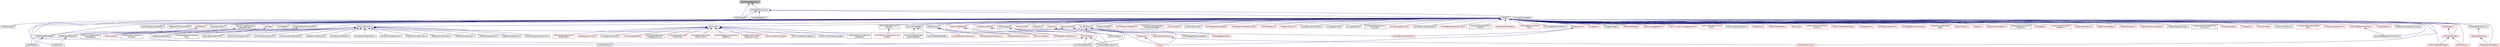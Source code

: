 digraph "itkMetaDataObjectBase.h"
{
 // LATEX_PDF_SIZE
  edge [fontname="Helvetica",fontsize="10",labelfontname="Helvetica",labelfontsize="10"];
  node [fontname="Helvetica",fontsize="10",shape=record];
  Node1 [label="itkMetaDataObjectBase.h",height=0.2,width=0.4,color="black", fillcolor="grey75", style="filled", fontcolor="black",tooltip=" "];
  Node1 -> Node2 [dir="back",color="midnightblue",fontsize="10",style="solid",fontname="Helvetica"];
  Node2 [label="itkHDF5ImageIO.h",height=0.2,width=0.4,color="black", fillcolor="white", style="filled",URL="$itkHDF5ImageIO_8h.html",tooltip=" "];
  Node1 -> Node3 [dir="back",color="midnightblue",fontsize="10",style="solid",fontname="Helvetica"];
  Node3 [label="itkMetaDataDictionary.h",height=0.2,width=0.4,color="black", fillcolor="white", style="filled",URL="$itkMetaDataDictionary_8h.html",tooltip=" "];
  Node3 -> Node2 [dir="back",color="midnightblue",fontsize="10",style="solid",fontname="Helvetica"];
  Node3 -> Node4 [dir="back",color="midnightblue",fontsize="10",style="solid",fontname="Helvetica"];
  Node4 [label="itkImageSeriesReader.h",height=0.2,width=0.4,color="black", fillcolor="white", style="filled",URL="$itkImageSeriesReader_8h.html",tooltip=" "];
  Node3 -> Node5 [dir="back",color="midnightblue",fontsize="10",style="solid",fontname="Helvetica"];
  Node5 [label="itkMetaDataObject.h",height=0.2,width=0.4,color="black", fillcolor="white", style="filled",URL="$itkMetaDataObject_8h.html",tooltip=" "];
  Node5 -> Node6 [dir="back",color="midnightblue",fontsize="10",style="solid",fontname="Helvetica"];
  Node6 [label="itkMetaImageIO.h",height=0.2,width=0.4,color="black", fillcolor="white", style="filled",URL="$itkMetaImageIO_8h.html",tooltip=" "];
  Node5 -> Node7 [dir="back",color="midnightblue",fontsize="10",style="solid",fontname="Helvetica"];
  Node7 [label="itkVTKPolyDataMeshIO.h",height=0.2,width=0.4,color="black", fillcolor="white", style="filled",URL="$itkVTKPolyDataMeshIO_8h.html",tooltip=" "];
  Node3 -> Node8 [dir="back",color="midnightblue",fontsize="10",style="solid",fontname="Helvetica"];
  Node8 [label="itkObject.h",height=0.2,width=0.4,color="black", fillcolor="white", style="filled",URL="$itkObject_8h.html",tooltip=" "];
  Node8 -> Node9 [dir="back",color="midnightblue",fontsize="10",style="solid",fontname="Helvetica"];
  Node9 [label="itkArchetypeSeriesFileNames.h",height=0.2,width=0.4,color="black", fillcolor="white", style="filled",URL="$itkArchetypeSeriesFileNames_8h.html",tooltip=" "];
  Node8 -> Node10 [dir="back",color="midnightblue",fontsize="10",style="solid",fontname="Helvetica"];
  Node10 [label="itkBSplineTransformInitializer.h",height=0.2,width=0.4,color="black", fillcolor="white", style="filled",URL="$itkBSplineTransformInitializer_8h.html",tooltip=" "];
  Node8 -> Node11 [dir="back",color="midnightblue",fontsize="10",style="solid",fontname="Helvetica"];
  Node11 [label="itkBinaryImageToLevelSet\lImageAdaptorBase.h",height=0.2,width=0.4,color="black", fillcolor="white", style="filled",URL="$itkBinaryImageToLevelSetImageAdaptorBase_8h.html",tooltip=" "];
  Node11 -> Node12 [dir="back",color="midnightblue",fontsize="10",style="solid",fontname="Helvetica"];
  Node12 [label="itkBinaryImageToLevelSet\lImageAdaptor.h",height=0.2,width=0.4,color="black", fillcolor="white", style="filled",URL="$itkBinaryImageToLevelSetImageAdaptor_8h.html",tooltip=" "];
  Node8 -> Node13 [dir="back",color="midnightblue",fontsize="10",style="solid",fontname="Helvetica"];
  Node13 [label="itkBuildInformation.h",height=0.2,width=0.4,color="black", fillcolor="white", style="filled",URL="$itkBuildInformation_8h.html",tooltip=" "];
  Node8 -> Node14 [dir="back",color="midnightblue",fontsize="10",style="solid",fontname="Helvetica"];
  Node14 [label="itkByteSwapper.h",height=0.2,width=0.4,color="black", fillcolor="white", style="filled",URL="$itkByteSwapper_8h.html",tooltip=" "];
  Node14 -> Node15 [dir="back",color="midnightblue",fontsize="10",style="solid",fontname="Helvetica"];
  Node15 [label="itkFreeSurferBinaryMeshIO.h",height=0.2,width=0.4,color="black", fillcolor="white", style="filled",URL="$itkFreeSurferBinaryMeshIO_8h.html",tooltip=" "];
  Node14 -> Node16 [dir="back",color="midnightblue",fontsize="10",style="solid",fontname="Helvetica"];
  Node16 [label="itkMeshIOBase.h",height=0.2,width=0.4,color="red", fillcolor="white", style="filled",URL="$itkMeshIOBase_8h.html",tooltip=" "];
  Node16 -> Node15 [dir="back",color="midnightblue",fontsize="10",style="solid",fontname="Helvetica"];
  Node16 -> Node27 [dir="back",color="midnightblue",fontsize="10",style="solid",fontname="Helvetica"];
  Node27 [label="itkMeshIOFactory.h",height=0.2,width=0.4,color="black", fillcolor="white", style="filled",URL="$itkMeshIOFactory_8h.html",tooltip=" "];
  Node16 -> Node7 [dir="back",color="midnightblue",fontsize="10",style="solid",fontname="Helvetica"];
  Node14 -> Node34 [dir="back",color="midnightblue",fontsize="10",style="solid",fontname="Helvetica"];
  Node34 [label="itkRawImageIO.h",height=0.2,width=0.4,color="black", fillcolor="white", style="filled",URL="$itkRawImageIO_8h.html",tooltip=" "];
  Node14 -> Node7 [dir="back",color="midnightblue",fontsize="10",style="solid",fontname="Helvetica"];
  Node8 -> Node35 [dir="back",color="midnightblue",fontsize="10",style="solid",fontname="Helvetica"];
  Node35 [label="itkCellInterface.h",height=0.2,width=0.4,color="black", fillcolor="white", style="filled",URL="$itkCellInterface_8h.html",tooltip=" "];
  Node35 -> Node36 [dir="back",color="midnightblue",fontsize="10",style="solid",fontname="Helvetica"];
  Node36 [label="itkDefaultDynamicMeshTraits.h",height=0.2,width=0.4,color="red", fillcolor="white", style="filled",URL="$itkDefaultDynamicMeshTraits_8h.html",tooltip=" "];
  Node35 -> Node45 [dir="back",color="midnightblue",fontsize="10",style="solid",fontname="Helvetica"];
  Node45 [label="itkDefaultStaticMeshTraits.h",height=0.2,width=0.4,color="red", fillcolor="white", style="filled",URL="$itkDefaultStaticMeshTraits_8h.html",tooltip=" "];
  Node45 -> Node50 [dir="back",color="midnightblue",fontsize="10",style="solid",fontname="Helvetica"];
  Node50 [label="itkMetaSceneConverter.h",height=0.2,width=0.4,color="red", fillcolor="white", style="filled",URL="$itkMetaSceneConverter_8h.html",tooltip=" "];
  Node35 -> Node84 [dir="back",color="midnightblue",fontsize="10",style="solid",fontname="Helvetica"];
  Node84 [label="itkMesh.h",height=0.2,width=0.4,color="red", fillcolor="white", style="filled",URL="$itkMesh_8h.html",tooltip=" "];
  Node35 -> Node16 [dir="back",color="midnightblue",fontsize="10",style="solid",fontname="Helvetica"];
  Node35 -> Node141 [dir="back",color="midnightblue",fontsize="10",style="solid",fontname="Helvetica"];
  Node141 [label="itkQuadEdgeMeshExtendedTraits.h",height=0.2,width=0.4,color="black", fillcolor="white", style="filled",URL="$itkQuadEdgeMeshExtendedTraits_8h.html",tooltip=" "];
  Node35 -> Node142 [dir="back",color="midnightblue",fontsize="10",style="solid",fontname="Helvetica"];
  Node142 [label="itkQuadEdgeMeshTraits.h",height=0.2,width=0.4,color="red", fillcolor="white", style="filled",URL="$itkQuadEdgeMeshTraits_8h.html",tooltip=" "];
  Node35 -> Node143 [dir="back",color="midnightblue",fontsize="10",style="solid",fontname="Helvetica"];
  Node143 [label="itkVertexCell.h",height=0.2,width=0.4,color="red", fillcolor="white", style="filled",URL="$itkVertexCell_8h.html",tooltip=" "];
  Node143 -> Node84 [dir="back",color="midnightblue",fontsize="10",style="solid",fontname="Helvetica"];
  Node8 -> Node153 [dir="back",color="midnightblue",fontsize="10",style="solid",fontname="Helvetica"];
  Node153 [label="itkCenteredTransformInitializer.h",height=0.2,width=0.4,color="black", fillcolor="white", style="filled",URL="$itkCenteredTransformInitializer_8h.html",tooltip=" "];
  Node153 -> Node154 [dir="back",color="midnightblue",fontsize="10",style="solid",fontname="Helvetica"];
  Node154 [label="itkCenteredVersorTransform\lInitializer.h",height=0.2,width=0.4,color="black", fillcolor="white", style="filled",URL="$itkCenteredVersorTransformInitializer_8h.html",tooltip=" "];
  Node8 -> Node155 [dir="back",color="midnightblue",fontsize="10",style="solid",fontname="Helvetica"];
  Node155 [label="itkColorTable.h",height=0.2,width=0.4,color="black", fillcolor="white", style="filled",URL="$itkColorTable_8h.html",tooltip=" "];
  Node8 -> Node156 [dir="back",color="midnightblue",fontsize="10",style="solid",fontname="Helvetica"];
  Node156 [label="itkColormapFunction.h",height=0.2,width=0.4,color="black", fillcolor="white", style="filled",URL="$itkColormapFunction_8h.html",tooltip=" "];
  Node156 -> Node157 [dir="back",color="midnightblue",fontsize="10",style="solid",fontname="Helvetica"];
  Node157 [label="itkAutumnColormapFunction.h",height=0.2,width=0.4,color="black", fillcolor="white", style="filled",URL="$itkAutumnColormapFunction_8h.html",tooltip=" "];
  Node156 -> Node158 [dir="back",color="midnightblue",fontsize="10",style="solid",fontname="Helvetica"];
  Node158 [label="itkBlueColormapFunction.h",height=0.2,width=0.4,color="black", fillcolor="white", style="filled",URL="$itkBlueColormapFunction_8h.html",tooltip=" "];
  Node156 -> Node159 [dir="back",color="midnightblue",fontsize="10",style="solid",fontname="Helvetica"];
  Node159 [label="itkCoolColormapFunction.h",height=0.2,width=0.4,color="black", fillcolor="white", style="filled",URL="$itkCoolColormapFunction_8h.html",tooltip=" "];
  Node156 -> Node160 [dir="back",color="midnightblue",fontsize="10",style="solid",fontname="Helvetica"];
  Node160 [label="itkCopperColormapFunction.h",height=0.2,width=0.4,color="black", fillcolor="white", style="filled",URL="$itkCopperColormapFunction_8h.html",tooltip=" "];
  Node156 -> Node161 [dir="back",color="midnightblue",fontsize="10",style="solid",fontname="Helvetica"];
  Node161 [label="itkCustomColormapFunction.h",height=0.2,width=0.4,color="black", fillcolor="white", style="filled",URL="$itkCustomColormapFunction_8h.html",tooltip=" "];
  Node156 -> Node162 [dir="back",color="midnightblue",fontsize="10",style="solid",fontname="Helvetica"];
  Node162 [label="itkGreenColormapFunction.h",height=0.2,width=0.4,color="black", fillcolor="white", style="filled",URL="$itkGreenColormapFunction_8h.html",tooltip=" "];
  Node156 -> Node163 [dir="back",color="midnightblue",fontsize="10",style="solid",fontname="Helvetica"];
  Node163 [label="itkGreyColormapFunction.h",height=0.2,width=0.4,color="black", fillcolor="white", style="filled",URL="$itkGreyColormapFunction_8h.html",tooltip=" "];
  Node156 -> Node164 [dir="back",color="midnightblue",fontsize="10",style="solid",fontname="Helvetica"];
  Node164 [label="itkHSVColormapFunction.h",height=0.2,width=0.4,color="black", fillcolor="white", style="filled",URL="$itkHSVColormapFunction_8h.html",tooltip=" "];
  Node156 -> Node165 [dir="back",color="midnightblue",fontsize="10",style="solid",fontname="Helvetica"];
  Node165 [label="itkHotColormapFunction.h",height=0.2,width=0.4,color="black", fillcolor="white", style="filled",URL="$itkHotColormapFunction_8h.html",tooltip=" "];
  Node156 -> Node166 [dir="back",color="midnightblue",fontsize="10",style="solid",fontname="Helvetica"];
  Node166 [label="itkJetColormapFunction.h",height=0.2,width=0.4,color="black", fillcolor="white", style="filled",URL="$itkJetColormapFunction_8h.html",tooltip=" "];
  Node156 -> Node167 [dir="back",color="midnightblue",fontsize="10",style="solid",fontname="Helvetica"];
  Node167 [label="itkOverUnderColormapFunction.h",height=0.2,width=0.4,color="black", fillcolor="white", style="filled",URL="$itkOverUnderColormapFunction_8h.html",tooltip=" "];
  Node156 -> Node168 [dir="back",color="midnightblue",fontsize="10",style="solid",fontname="Helvetica"];
  Node168 [label="itkRedColormapFunction.h",height=0.2,width=0.4,color="black", fillcolor="white", style="filled",URL="$itkRedColormapFunction_8h.html",tooltip=" "];
  Node156 -> Node169 [dir="back",color="midnightblue",fontsize="10",style="solid",fontname="Helvetica"];
  Node169 [label="itkScalarToRGBColormapImage\lFilter.h",height=0.2,width=0.4,color="black", fillcolor="white", style="filled",URL="$itkScalarToRGBColormapImageFilter_8h.html",tooltip=" "];
  Node156 -> Node170 [dir="back",color="midnightblue",fontsize="10",style="solid",fontname="Helvetica"];
  Node170 [label="itkSpringColormapFunction.h",height=0.2,width=0.4,color="black", fillcolor="white", style="filled",URL="$itkSpringColormapFunction_8h.html",tooltip=" "];
  Node156 -> Node171 [dir="back",color="midnightblue",fontsize="10",style="solid",fontname="Helvetica"];
  Node171 [label="itkSummerColormapFunction.h",height=0.2,width=0.4,color="black", fillcolor="white", style="filled",URL="$itkSummerColormapFunction_8h.html",tooltip=" "];
  Node156 -> Node172 [dir="back",color="midnightblue",fontsize="10",style="solid",fontname="Helvetica"];
  Node172 [label="itkWinterColormapFunction.h",height=0.2,width=0.4,color="black", fillcolor="white", style="filled",URL="$itkWinterColormapFunction_8h.html",tooltip=" "];
  Node8 -> Node173 [dir="back",color="midnightblue",fontsize="10",style="solid",fontname="Helvetica"];
  Node173 [label="itkCommand.h",height=0.2,width=0.4,color="black", fillcolor="white", style="filled",URL="$itkCommand_8h.html",tooltip=" "];
  Node173 -> Node174 [dir="back",color="midnightblue",fontsize="10",style="solid",fontname="Helvetica"];
  Node174 [label="itkCommandIterationUpdate.h",height=0.2,width=0.4,color="red", fillcolor="white", style="filled",URL="$itkCommandIterationUpdate_8h.html",tooltip=" "];
  Node173 -> Node176 [dir="back",color="midnightblue",fontsize="10",style="solid",fontname="Helvetica"];
  Node176 [label="itkCommandIterationUpdatev4.h",height=0.2,width=0.4,color="black", fillcolor="white", style="filled",URL="$itkCommandIterationUpdatev4_8h.html",tooltip=" "];
  Node173 -> Node177 [dir="back",color="midnightblue",fontsize="10",style="solid",fontname="Helvetica"];
  Node177 [label="itkCommandVnlIterationUpdate.h",height=0.2,width=0.4,color="black", fillcolor="white", style="filled",URL="$itkCommandVnlIterationUpdate_8h.html",tooltip=" "];
  Node173 -> Node178 [dir="back",color="midnightblue",fontsize="10",style="solid",fontname="Helvetica"];
  Node178 [label="itkLaplacianRecursiveGaussian\lImageFilter.h",height=0.2,width=0.4,color="black", fillcolor="white", style="filled",URL="$itkLaplacianRecursiveGaussianImageFilter_8h.html",tooltip=" "];
  Node173 -> Node179 [dir="back",color="midnightblue",fontsize="10",style="solid",fontname="Helvetica"];
  Node179 [label="itkMultipleValuedNonLinear\lVnlOptimizer.h",height=0.2,width=0.4,color="red", fillcolor="white", style="filled",URL="$itkMultipleValuedNonLinearVnlOptimizer_8h.html",tooltip=" "];
  Node173 -> Node181 [dir="back",color="midnightblue",fontsize="10",style="solid",fontname="Helvetica"];
  Node181 [label="itkProgressAccumulator.h",height=0.2,width=0.4,color="red", fillcolor="white", style="filled",URL="$itkProgressAccumulator_8h.html",tooltip=" "];
  Node173 -> Node225 [dir="back",color="midnightblue",fontsize="10",style="solid",fontname="Helvetica"];
  Node225 [label="itkProgressTransformer.h",height=0.2,width=0.4,color="black", fillcolor="white", style="filled",URL="$itkProgressTransformer_8h.html",tooltip=" "];
  Node173 -> Node226 [dir="back",color="midnightblue",fontsize="10",style="solid",fontname="Helvetica"];
  Node226 [label="itkSimpleFilterWatcher.h",height=0.2,width=0.4,color="red", fillcolor="white", style="filled",URL="$itkSimpleFilterWatcher_8h.html",tooltip=" "];
  Node173 -> Node213 [dir="back",color="midnightblue",fontsize="10",style="solid",fontname="Helvetica"];
  Node213 [label="itkSimpleMultiResolution\lImageRegistrationUI.h",height=0.2,width=0.4,color="black", fillcolor="white", style="filled",URL="$itkSimpleMultiResolutionImageRegistrationUI_8h.html",tooltip=" "];
  Node173 -> Node228 [dir="back",color="midnightblue",fontsize="10",style="solid",fontname="Helvetica"];
  Node228 [label="itkSingleValuedNonLinear\lVnlOptimizer.h",height=0.2,width=0.4,color="red", fillcolor="white", style="filled",URL="$itkSingleValuedNonLinearVnlOptimizer_8h.html",tooltip=" "];
  Node173 -> Node233 [dir="back",color="midnightblue",fontsize="10",style="solid",fontname="Helvetica"];
  Node233 [label="itkSingleValuedNonLinear\lVnlOptimizerv4.h",height=0.2,width=0.4,color="red", fillcolor="white", style="filled",URL="$itkSingleValuedNonLinearVnlOptimizerv4_8h.html",tooltip=" "];
  Node173 -> Node238 [dir="back",color="midnightblue",fontsize="10",style="solid",fontname="Helvetica"];
  Node238 [label="itkSmoothingRecursiveGaussian\lImageFilter.h",height=0.2,width=0.4,color="red", fillcolor="white", style="filled",URL="$itkSmoothingRecursiveGaussianImageFilter_8h.html",tooltip=" "];
  Node173 -> Node242 [dir="back",color="midnightblue",fontsize="10",style="solid",fontname="Helvetica"];
  Node242 [label="itkWatershedMiniPipeline\lProgressCommand.h",height=0.2,width=0.4,color="red", fillcolor="white", style="filled",URL="$itkWatershedMiniPipelineProgressCommand_8h.html",tooltip=" "];
  Node8 -> Node245 [dir="back",color="midnightblue",fontsize="10",style="solid",fontname="Helvetica"];
  Node245 [label="itkConvergenceMonitoring\lFunction.h",height=0.2,width=0.4,color="black", fillcolor="white", style="filled",URL="$itkConvergenceMonitoringFunction_8h.html",tooltip=" "];
  Node245 -> Node246 [dir="back",color="midnightblue",fontsize="10",style="solid",fontname="Helvetica"];
  Node246 [label="itkWindowConvergenceMonitoring\lFunction.h",height=0.2,width=0.4,color="red", fillcolor="white", style="filled",URL="$itkWindowConvergenceMonitoringFunction_8h.html",tooltip=" "];
  Node8 -> Node256 [dir="back",color="midnightblue",fontsize="10",style="solid",fontname="Helvetica"];
  Node256 [label="itkConvertPixelBuffer.h",height=0.2,width=0.4,color="black", fillcolor="white", style="filled",URL="$itkConvertPixelBuffer_8h.html",tooltip=" "];
  Node256 -> Node257 [dir="back",color="midnightblue",fontsize="10",style="solid",fontname="Helvetica"];
  Node257 [label="itkConvertArrayPixelBuffer.h",height=0.2,width=0.4,color="black", fillcolor="white", style="filled",URL="$itkConvertArrayPixelBuffer_8h.html",tooltip=" "];
  Node256 -> Node258 [dir="back",color="midnightblue",fontsize="10",style="solid",fontname="Helvetica"];
  Node258 [label="itkConvertVariableLength\lVectorPixelBuffer.h",height=0.2,width=0.4,color="black", fillcolor="white", style="filled",URL="$itkConvertVariableLengthVectorPixelBuffer_8h.html",tooltip=" "];
  Node8 -> Node259 [dir="back",color="midnightblue",fontsize="10",style="solid",fontname="Helvetica"];
  Node259 [label="itkCostFunction.h",height=0.2,width=0.4,color="black", fillcolor="white", style="filled",URL="$itkCostFunction_8h.html",tooltip=" "];
  Node259 -> Node260 [dir="back",color="midnightblue",fontsize="10",style="solid",fontname="Helvetica"];
  Node260 [label="itkMultipleValuedCostFunction.h",height=0.2,width=0.4,color="red", fillcolor="white", style="filled",URL="$itkMultipleValuedCostFunction_8h.html",tooltip=" "];
  Node259 -> Node265 [dir="back",color="midnightblue",fontsize="10",style="solid",fontname="Helvetica"];
  Node265 [label="itkSingleValuedCostFunction.h",height=0.2,width=0.4,color="red", fillcolor="white", style="filled",URL="$itkSingleValuedCostFunction_8h.html",tooltip=" "];
  Node259 -> Node289 [dir="back",color="midnightblue",fontsize="10",style="solid",fontname="Helvetica"];
  Node289 [label="itkSingleValuedCostFunctionv4.h",height=0.2,width=0.4,color="red", fillcolor="white", style="filled",URL="$itkSingleValuedCostFunctionv4_8h.html",tooltip=" "];
  Node8 -> Node296 [dir="back",color="midnightblue",fontsize="10",style="solid",fontname="Helvetica"];
  Node296 [label="itkCreateObjectFunction.h",height=0.2,width=0.4,color="black", fillcolor="white", style="filled",URL="$itkCreateObjectFunction_8h.html",tooltip=" "];
  Node296 -> Node297 [dir="back",color="midnightblue",fontsize="10",style="solid",fontname="Helvetica"];
  Node297 [label="itkObjectFactoryBase.h",height=0.2,width=0.4,color="red", fillcolor="white", style="filled",URL="$itkObjectFactoryBase_8h.html",tooltip=" "];
  Node297 -> Node1525 [dir="back",color="midnightblue",fontsize="10",style="solid",fontname="Helvetica"];
  Node1525 [label="itkStoppingCriterionBase.h",height=0.2,width=0.4,color="red", fillcolor="white", style="filled",URL="$itkStoppingCriterionBase_8h.html",tooltip=" "];
  Node8 -> Node371 [dir="back",color="midnightblue",fontsize="10",style="solid",fontname="Helvetica"];
  Node371 [label="itkDOMNode.h",height=0.2,width=0.4,color="red", fillcolor="white", style="filled",URL="$itkDOMNode_8h.html",tooltip=" "];
  Node371 -> Node372 [dir="back",color="midnightblue",fontsize="10",style="solid",fontname="Helvetica"];
  Node372 [label="itkDOMNodeXMLReader.h",height=0.2,width=0.4,color="black", fillcolor="white", style="filled",URL="$itkDOMNodeXMLReader_8h.html",tooltip=" "];
  Node372 -> Node373 [dir="back",color="midnightblue",fontsize="10",style="solid",fontname="Helvetica"];
  Node373 [label="itkDOMReader.h",height=0.2,width=0.4,color="black", fillcolor="white", style="filled",URL="$itkDOMReader_8h.html",tooltip=" "];
  Node371 -> Node374 [dir="back",color="midnightblue",fontsize="10",style="solid",fontname="Helvetica"];
  Node374 [label="itkDOMNodeXMLWriter.h",height=0.2,width=0.4,color="black", fillcolor="white", style="filled",URL="$itkDOMNodeXMLWriter_8h.html",tooltip=" "];
  Node374 -> Node375 [dir="back",color="midnightblue",fontsize="10",style="solid",fontname="Helvetica"];
  Node375 [label="itkDOMWriter.h",height=0.2,width=0.4,color="black", fillcolor="white", style="filled",URL="$itkDOMWriter_8h.html",tooltip=" "];
  Node8 -> Node372 [dir="back",color="midnightblue",fontsize="10",style="solid",fontname="Helvetica"];
  Node8 -> Node374 [dir="back",color="midnightblue",fontsize="10",style="solid",fontname="Helvetica"];
  Node8 -> Node373 [dir="back",color="midnightblue",fontsize="10",style="solid",fontname="Helvetica"];
  Node8 -> Node375 [dir="back",color="midnightblue",fontsize="10",style="solid",fontname="Helvetica"];
  Node8 -> Node377 [dir="back",color="midnightblue",fontsize="10",style="solid",fontname="Helvetica"];
  Node377 [label="itkDataObject.h",height=0.2,width=0.4,color="red", fillcolor="white", style="filled",URL="$itkDataObject_8h.html",tooltip=" "];
  Node377 -> Node391 [dir="back",color="midnightblue",fontsize="10",style="solid",fontname="Helvetica"];
  Node391 [label="itkGPUDataManager.h",height=0.2,width=0.4,color="red", fillcolor="white", style="filled",URL="$itkGPUDataManager_8h.html",tooltip=" "];
  Node391 -> Node392 [dir="back",color="midnightblue",fontsize="10",style="solid",fontname="Helvetica"];
  Node392 [label="itkGPUImageDataManager.h",height=0.2,width=0.4,color="red", fillcolor="white", style="filled",URL="$itkGPUImageDataManager_8h.html",tooltip=" "];
  Node391 -> Node350 [dir="back",color="midnightblue",fontsize="10",style="solid",fontname="Helvetica"];
  Node350 [label="itkGPUReduction.h",height=0.2,width=0.4,color="red", fillcolor="white", style="filled",URL="$itkGPUReduction_8h.html",tooltip=" "];
  Node8 -> Node1305 [dir="back",color="midnightblue",fontsize="10",style="solid",fontname="Helvetica"];
  Node1305 [label="itkDecisionRule.h",height=0.2,width=0.4,color="red", fillcolor="white", style="filled",URL="$itkDecisionRule_8h.html",tooltip=" "];
  Node8 -> Node1529 [dir="back",color="midnightblue",fontsize="10",style="solid",fontname="Helvetica"];
  Node1529 [label="itkDirectory.h",height=0.2,width=0.4,color="black", fillcolor="white", style="filled",URL="$itkDirectory_8h.html",tooltip=" "];
  Node8 -> Node1215 [dir="back",color="midnightblue",fontsize="10",style="solid",fontname="Helvetica"];
  Node1215 [label="itkDomainThreader.h",height=0.2,width=0.4,color="red", fillcolor="white", style="filled",URL="$itkDomainThreader_8h.html",tooltip=" "];
  Node8 -> Node1310 [dir="back",color="midnightblue",fontsize="10",style="solid",fontname="Helvetica"];
  Node1310 [label="itkDynamicLoader.h",height=0.2,width=0.4,color="black", fillcolor="white", style="filled",URL="$itkDynamicLoader_8h.html",tooltip=" "];
  Node8 -> Node1530 [dir="back",color="midnightblue",fontsize="10",style="solid",fontname="Helvetica"];
  Node1530 [label="itkFFTWGlobalConfiguration.h",height=0.2,width=0.4,color="red", fillcolor="white", style="filled",URL="$itkFFTWGlobalConfiguration_8h.html",tooltip=" "];
  Node8 -> Node99 [dir="back",color="midnightblue",fontsize="10",style="solid",fontname="Helvetica"];
  Node99 [label="itkFastMarchingImageToNode\lPairContainerAdaptor.h",height=0.2,width=0.4,color="black", fillcolor="white", style="filled",URL="$itkFastMarchingImageToNodePairContainerAdaptor_8h.html",tooltip=" "];
  Node8 -> Node1313 [dir="back",color="midnightblue",fontsize="10",style="solid",fontname="Helvetica"];
  Node1313 [label="itkFunctionBase.h",height=0.2,width=0.4,color="red", fillcolor="white", style="filled",URL="$itkFunctionBase_8h.html",tooltip=" "];
  Node8 -> Node391 [dir="back",color="midnightblue",fontsize="10",style="solid",fontname="Helvetica"];
  Node8 -> Node392 [dir="back",color="midnightblue",fontsize="10",style="solid",fontname="Helvetica"];
  Node8 -> Node350 [dir="back",color="midnightblue",fontsize="10",style="solid",fontname="Helvetica"];
  Node8 -> Node1533 [dir="back",color="midnightblue",fontsize="10",style="solid",fontname="Helvetica"];
  Node1533 [label="itkGeometryUtilities.h",height=0.2,width=0.4,color="black", fillcolor="white", style="filled",URL="$itkGeometryUtilities_8h.html",tooltip=" "];
  Node8 -> Node1359 [dir="back",color="midnightblue",fontsize="10",style="solid",fontname="Helvetica"];
  Node1359 [label="itkHistogramAlgorithmBase.h",height=0.2,width=0.4,color="red", fillcolor="white", style="filled",URL="$itkHistogramAlgorithmBase_8h.html",tooltip=" "];
  Node8 -> Node1201 [dir="back",color="midnightblue",fontsize="10",style="solid",fontname="Helvetica"];
  Node1201 [label="itkHistogramThresholdCalculator.h",height=0.2,width=0.4,color="red", fillcolor="white", style="filled",URL="$itkHistogramThresholdCalculator_8h.html",tooltip=" "];
  Node8 -> Node1534 [dir="back",color="midnightblue",fontsize="10",style="solid",fontname="Helvetica"];
  Node1534 [label="itkIPLFileNameList.h",height=0.2,width=0.4,color="red", fillcolor="white", style="filled",URL="$itkIPLFileNameList_8h.html",tooltip=" "];
  Node8 -> Node1476 [dir="back",color="midnightblue",fontsize="10",style="solid",fontname="Helvetica"];
  Node1476 [label="itkIdentityTransform.h",height=0.2,width=0.4,color="red", fillcolor="white", style="filled",URL="$itkIdentityTransform_8h.html",tooltip=" "];
  Node8 -> Node1535 [dir="back",color="midnightblue",fontsize="10",style="solid",fontname="Helvetica"];
  Node1535 [label="itkImageContainerInterface.h",height=0.2,width=0.4,color="black", fillcolor="white", style="filled",URL="$itkImageContainerInterface_8h.html",tooltip=" "];
  Node8 -> Node884 [dir="back",color="midnightblue",fontsize="10",style="solid",fontname="Helvetica"];
  Node884 [label="itkImageDuplicator.h",height=0.2,width=0.4,color="black", fillcolor="white", style="filled",URL="$itkImageDuplicator_8h.html",tooltip=" "];
  Node8 -> Node1367 [dir="back",color="midnightblue",fontsize="10",style="solid",fontname="Helvetica"];
  Node1367 [label="itkImageIOFactory.h",height=0.2,width=0.4,color="black", fillcolor="white", style="filled",URL="$itkImageIOFactory_8h.html",tooltip=" "];
  Node8 -> Node725 [dir="back",color="midnightblue",fontsize="10",style="solid",fontname="Helvetica"];
  Node725 [label="itkImagePCADecomposition\lCalculator.h",height=0.2,width=0.4,color="black", fillcolor="white", style="filled",URL="$itkImagePCADecompositionCalculator_8h.html",tooltip=" "];
  Node8 -> Node1398 [dir="back",color="midnightblue",fontsize="10",style="solid",fontname="Helvetica"];
  Node1398 [label="itkImportImageContainer.h",height=0.2,width=0.4,color="red", fillcolor="white", style="filled",URL="$itkImportImageContainer_8h.html",tooltip=" "];
  Node8 -> Node1536 [dir="back",color="midnightblue",fontsize="10",style="solid",fontname="Helvetica"];
  Node1536 [label="itkIndexedContainerInterface.h",height=0.2,width=0.4,color="black", fillcolor="white", style="filled",URL="$itkIndexedContainerInterface_8h.html",tooltip=" "];
  Node8 -> Node1290 [dir="back",color="midnightblue",fontsize="10",style="solid",fontname="Helvetica"];
  Node1290 [label="itkKdTree.h",height=0.2,width=0.4,color="red", fillcolor="white", style="filled",URL="$itkKdTree_8h.html",tooltip=" "];
  Node1290 -> Node1288 [dir="back",color="midnightblue",fontsize="10",style="solid",fontname="Helvetica"];
  Node1288 [label="itkPointsLocator.h",height=0.2,width=0.4,color="red", fillcolor="white", style="filled",URL="$itkPointsLocator_8h.html",tooltip=" "];
  Node8 -> Node1302 [dir="back",color="midnightblue",fontsize="10",style="solid",fontname="Helvetica"];
  Node1302 [label="itkKdTreeBasedKmeansEstimator.h",height=0.2,width=0.4,color="red", fillcolor="white", style="filled",URL="$itkKdTreeBasedKmeansEstimator_8h.html",tooltip=" "];
  Node8 -> Node81 [dir="back",color="midnightblue",fontsize="10",style="solid",fontname="Helvetica"];
  Node81 [label="itkLandmarkBasedTransform\lInitializer.h",height=0.2,width=0.4,color="black", fillcolor="white", style="filled",URL="$itkLandmarkBasedTransformInitializer_8h.html",tooltip=" "];
  Node8 -> Node736 [dir="back",color="midnightblue",fontsize="10",style="solid",fontname="Helvetica"];
  Node736 [label="itkLevelSetContainerBase.h",height=0.2,width=0.4,color="red", fillcolor="white", style="filled",URL="$itkLevelSetContainerBase_8h.html",tooltip=" "];
  Node8 -> Node1537 [dir="back",color="midnightblue",fontsize="10",style="solid",fontname="Helvetica"];
  Node1537 [label="itkLevelSetDomainPartition\lBase.h",height=0.2,width=0.4,color="red", fillcolor="white", style="filled",URL="$itkLevelSetDomainPartitionBase_8h.html",tooltip=" "];
  Node8 -> Node1401 [dir="back",color="midnightblue",fontsize="10",style="solid",fontname="Helvetica"];
  Node1401 [label="itkLevelSetEquationContainer.h",height=0.2,width=0.4,color="black", fillcolor="white", style="filled",URL="$itkLevelSetEquationContainer_8h.html",tooltip=" "];
  Node8 -> Node1323 [dir="back",color="midnightblue",fontsize="10",style="solid",fontname="Helvetica"];
  Node1323 [label="itkLevelSetEquationTermBase.h",height=0.2,width=0.4,color="red", fillcolor="white", style="filled",URL="$itkLevelSetEquationTermBase_8h.html",tooltip=" "];
  Node1323 -> Node1329 [dir="back",color="midnightblue",fontsize="10",style="solid",fontname="Helvetica"];
  Node1329 [label="itkLevelSetEquationTermContainer.h",height=0.2,width=0.4,color="black", fillcolor="white", style="filled",URL="$itkLevelSetEquationTermContainer_8h.html",tooltip=" "];
  Node8 -> Node1329 [dir="back",color="midnightblue",fontsize="10",style="solid",fontname="Helvetica"];
  Node8 -> Node1403 [dir="back",color="midnightblue",fontsize="10",style="solid",fontname="Helvetica"];
  Node1403 [label="itkLightProcessObject.h",height=0.2,width=0.4,color="red", fillcolor="white", style="filled",URL="$itkLightProcessObject_8h.html",tooltip=" "];
  Node1403 -> Node16 [dir="back",color="midnightblue",fontsize="10",style="solid",fontname="Helvetica"];
  Node8 -> Node1419 [dir="back",color="midnightblue",fontsize="10",style="solid",fontname="Helvetica"];
  Node1419 [label="itkLogOutput.h",height=0.2,width=0.4,color="red", fillcolor="white", style="filled",URL="$itkLogOutput_8h.html",tooltip=" "];
  Node8 -> Node1425 [dir="back",color="midnightblue",fontsize="10",style="solid",fontname="Helvetica"];
  Node1425 [label="itkLoggerManager.h",height=0.2,width=0.4,color="black", fillcolor="white", style="filled",URL="$itkLoggerManager_8h.html",tooltip=" "];
  Node8 -> Node1119 [dir="back",color="midnightblue",fontsize="10",style="solid",fontname="Helvetica"];
  Node1119 [label="itkMRASlabIdentifier.h",height=0.2,width=0.4,color="red", fillcolor="white", style="filled",URL="$itkMRASlabIdentifier_8h.html",tooltip=" "];
  Node8 -> Node1429 [dir="back",color="midnightblue",fontsize="10",style="solid",fontname="Helvetica"];
  Node1429 [label="itkMapContainer.h",height=0.2,width=0.4,color="red", fillcolor="white", style="filled",URL="$itkMapContainer_8h.html",tooltip=" "];
  Node1429 -> Node36 [dir="back",color="midnightblue",fontsize="10",style="solid",fontname="Helvetica"];
  Node1429 -> Node84 [dir="back",color="midnightblue",fontsize="10",style="solid",fontname="Helvetica"];
  Node8 -> Node1432 [dir="back",color="midnightblue",fontsize="10",style="solid",fontname="Helvetica"];
  Node1432 [label="itkMemoryUsageObserver.h",height=0.2,width=0.4,color="red", fillcolor="white", style="filled",URL="$itkMemoryUsageObserver_8h.html",tooltip=" "];
  Node8 -> Node27 [dir="back",color="midnightblue",fontsize="10",style="solid",fontname="Helvetica"];
  Node8 -> Node50 [dir="back",color="midnightblue",fontsize="10",style="solid",fontname="Helvetica"];
  Node8 -> Node1439 [dir="back",color="midnightblue",fontsize="10",style="solid",fontname="Helvetica"];
  Node1439 [label="itkMinimumMaximumImageCalculator.h",height=0.2,width=0.4,color="red", fillcolor="white", style="filled",URL="$itkMinimumMaximumImageCalculator_8h.html",tooltip=" "];
  Node8 -> Node1342 [dir="back",color="midnightblue",fontsize="10",style="solid",fontname="Helvetica"];
  Node1342 [label="itkMixtureModelComponent\lBase.h",height=0.2,width=0.4,color="red", fillcolor="white", style="filled",URL="$itkMixtureModelComponentBase_8h.html",tooltip=" "];
  Node8 -> Node1214 [dir="back",color="midnightblue",fontsize="10",style="solid",fontname="Helvetica"];
  Node1214 [label="itkMultiThreaderBase.h",height=0.2,width=0.4,color="red", fillcolor="white", style="filled",URL="$itkMultiThreaderBase_8h.html",tooltip=" "];
  Node1214 -> Node1215 [dir="back",color="midnightblue",fontsize="10",style="solid",fontname="Helvetica"];
  Node1214 -> Node1230 [dir="back",color="midnightblue",fontsize="10",style="solid",fontname="Helvetica"];
  Node1230 [label="itkThreadedDomainPartitioner.h",height=0.2,width=0.4,color="red", fillcolor="white", style="filled",URL="$itkThreadedDomainPartitioner_8h.html",tooltip=" "];
  Node8 -> Node1442 [dir="back",color="midnightblue",fontsize="10",style="solid",fontname="Helvetica"];
  Node1442 [label="itkNumericSeriesFileNames.h",height=0.2,width=0.4,color="black", fillcolor="white", style="filled",URL="$itkNumericSeriesFileNames_8h.html",tooltip=" "];
  Node8 -> Node1443 [dir="back",color="midnightblue",fontsize="10",style="solid",fontname="Helvetica"];
  Node1443 [label="itkObjectStore.h",height=0.2,width=0.4,color="red", fillcolor="white", style="filled",URL="$itkObjectStore_8h.html",tooltip=" "];
  Node8 -> Node133 [dir="back",color="midnightblue",fontsize="10",style="solid",fontname="Helvetica"];
  Node133 [label="itkObjectToObjectMetric.h",height=0.2,width=0.4,color="red", fillcolor="white", style="filled",URL="$itkObjectToObjectMetric_8h.html",tooltip=" "];
  Node8 -> Node1444 [dir="back",color="midnightblue",fontsize="10",style="solid",fontname="Helvetica"];
  Node1444 [label="itkOptimizer.h",height=0.2,width=0.4,color="red", fillcolor="white", style="filled",URL="$itkOptimizer_8h.html",tooltip=" "];
  Node8 -> Node1446 [dir="back",color="midnightblue",fontsize="10",style="solid",fontname="Helvetica"];
  Node1446 [label="itkOptimizerParameterScales\lEstimator.h",height=0.2,width=0.4,color="red", fillcolor="white", style="filled",URL="$itkOptimizerParameterScalesEstimator_8h.html",tooltip=" "];
  Node8 -> Node1539 [dir="back",color="midnightblue",fontsize="10",style="solid",fontname="Helvetica"];
  Node1539 [label="itkOptimizerParametersHelper.h",height=0.2,width=0.4,color="red", fillcolor="white", style="filled",URL="$itkOptimizerParametersHelper_8h.html",tooltip=" "];
  Node8 -> Node1541 [dir="back",color="midnightblue",fontsize="10",style="solid",fontname="Helvetica"];
  Node1541 [label="itkOutputWindow.h",height=0.2,width=0.4,color="red", fillcolor="white", style="filled",URL="$itkOutputWindow_8h.html",tooltip=" "];
  Node8 -> Node1288 [dir="back",color="midnightblue",fontsize="10",style="solid",fontname="Helvetica"];
  Node8 -> Node1447 [dir="back",color="midnightblue",fontsize="10",style="solid",fontname="Helvetica"];
  Node1447 [label="itkProbabilityDistribution.h",height=0.2,width=0.4,color="red", fillcolor="white", style="filled",URL="$itkProbabilityDistribution_8h.html",tooltip=" "];
  Node8 -> Node1451 [dir="back",color="midnightblue",fontsize="10",style="solid",fontname="Helvetica"];
  Node1451 [label="itkQuadEdgeMeshFunctionBase.h",height=0.2,width=0.4,color="red", fillcolor="white", style="filled",URL="$itkQuadEdgeMeshFunctionBase_8h.html",tooltip=" "];
  Node8 -> Node1542 [dir="back",color="midnightblue",fontsize="10",style="solid",fontname="Helvetica"];
  Node1542 [label="itkRandomVariateGenerator\lBase.h",height=0.2,width=0.4,color="red", fillcolor="white", style="filled",URL="$itkRandomVariateGeneratorBase_8h.html",tooltip=" "];
  Node8 -> Node1461 [dir="back",color="midnightblue",fontsize="10",style="solid",fontname="Helvetica"];
  Node1461 [label="itkRealTimeClock.h",height=0.2,width=0.4,color="red", fillcolor="white", style="filled",URL="$itkRealTimeClock_8h.html",tooltip=" "];
  Node8 -> Node1543 [dir="back",color="midnightblue",fontsize="10",style="solid",fontname="Helvetica"];
  Node1543 [label="itkRegion.h",height=0.2,width=0.4,color="red", fillcolor="white", style="filled",URL="$itkRegion_8h.html",tooltip=" "];
  Node8 -> Node1075 [dir="back",color="midnightblue",fontsize="10",style="solid",fontname="Helvetica"];
  Node1075 [label="itkRegionGrowImageFilter.h",height=0.2,width=0.4,color="red", fillcolor="white", style="filled",URL="$itkRegionGrowImageFilter_8h.html",tooltip=" "];
  Node8 -> Node1463 [dir="back",color="midnightblue",fontsize="10",style="solid",fontname="Helvetica"];
  Node1463 [label="itkRegularExpressionSeries\lFileNames.h",height=0.2,width=0.4,color="black", fillcolor="white", style="filled",URL="$itkRegularExpressionSeriesFileNames_8h.html",tooltip=" "];
  Node8 -> Node1464 [dir="back",color="midnightblue",fontsize="10",style="solid",fontname="Helvetica"];
  Node1464 [label="itkRingBuffer.h",height=0.2,width=0.4,color="red", fillcolor="white", style="filled",URL="$itkRingBuffer_8h.html",tooltip=" "];
  Node8 -> Node731 [dir="back",color="midnightblue",fontsize="10",style="solid",fontname="Helvetica"];
  Node731 [label="itkScalarImageToHistogram\lGenerator.h",height=0.2,width=0.4,color="red", fillcolor="white", style="filled",URL="$itkScalarImageToHistogramGenerator_8h.html",tooltip=" "];
  Node8 -> Node1465 [dir="back",color="midnightblue",fontsize="10",style="solid",fontname="Helvetica"];
  Node1465 [label="itkSegmentationBorder.h",height=0.2,width=0.4,color="red", fillcolor="white", style="filled",URL="$itkSegmentationBorder_8h.html",tooltip=" "];
  Node8 -> Node1468 [dir="back",color="midnightblue",fontsize="10",style="solid",fontname="Helvetica"];
  Node1468 [label="itkSegmentationRegion.h",height=0.2,width=0.4,color="red", fillcolor="white", style="filled",URL="$itkSegmentationRegion_8h.html",tooltip=" "];
  Node8 -> Node1469 [dir="back",color="midnightblue",fontsize="10",style="solid",fontname="Helvetica"];
  Node1469 [label="itkSparseFieldLayer.h",height=0.2,width=0.4,color="red", fillcolor="white", style="filled",URL="$itkSparseFieldLayer_8h.html",tooltip=" "];
  Node8 -> Node1470 [dir="back",color="midnightblue",fontsize="10",style="solid",fontname="Helvetica"];
  Node1470 [label="itkSparseFrequencyContainer2.h",height=0.2,width=0.4,color="red", fillcolor="white", style="filled",URL="$itkSparseFrequencyContainer2_8h.html",tooltip=" "];
  Node8 -> Node1267 [dir="back",color="midnightblue",fontsize="10",style="solid",fontname="Helvetica"];
  Node1267 [label="itkSpatialObjectDuplicator.h",height=0.2,width=0.4,color="black", fillcolor="white", style="filled",URL="$itkSpatialObjectDuplicator_8h.html",tooltip=" "];
  Node8 -> Node1286 [dir="back",color="midnightblue",fontsize="10",style="solid",fontname="Helvetica"];
  Node1286 [label="itkSpatialObjectToImageStatistics\lCalculator.h",height=0.2,width=0.4,color="black", fillcolor="white", style="filled",URL="$itkSpatialObjectToImageStatisticsCalculator_8h.html",tooltip=" "];
  Node8 -> Node1525 [dir="back",color="midnightblue",fontsize="10",style="solid",fontname="Helvetica"];
  Node8 -> Node1295 [dir="back",color="midnightblue",fontsize="10",style="solid",fontname="Helvetica"];
  Node1295 [label="itkSubsamplerBase.h",height=0.2,width=0.4,color="red", fillcolor="white", style="filled",URL="$itkSubsamplerBase_8h.html",tooltip=" "];
  Node8 -> Node1473 [dir="back",color="midnightblue",fontsize="10",style="solid",fontname="Helvetica"];
  Node1473 [label="itkThreadPool.h",height=0.2,width=0.4,color="red", fillcolor="white", style="filled",URL="$itkThreadPool_8h.html",tooltip=" "];
  Node8 -> Node1230 [dir="back",color="midnightblue",fontsize="10",style="solid",fontname="Helvetica"];
  Node8 -> Node1474 [dir="back",color="midnightblue",fontsize="10",style="solid",fontname="Helvetica"];
  Node1474 [label="itkTransformBase.h",height=0.2,width=0.4,color="red", fillcolor="white", style="filled",URL="$itkTransformBase_8h.html",tooltip=" "];
  Node8 -> Node1415 [dir="back",color="midnightblue",fontsize="10",style="solid",fontname="Helvetica"];
  Node1415 [label="itkTransformIOFactory.h",height=0.2,width=0.4,color="black", fillcolor="white", style="filled",URL="$itkTransformIOFactory_8h.html",tooltip=" "];
  Node8 -> Node1515 [dir="back",color="midnightblue",fontsize="10",style="solid",fontname="Helvetica"];
  Node1515 [label="itkTransformParametersAdaptor\lBase.h",height=0.2,width=0.4,color="red", fillcolor="white", style="filled",URL="$itkTransformParametersAdaptorBase_8h.html",tooltip=" "];
  Node8 -> Node1516 [dir="back",color="midnightblue",fontsize="10",style="solid",fontname="Helvetica"];
  Node1516 [label="itkValarrayImageContainer.h",height=0.2,width=0.4,color="red", fillcolor="white", style="filled",URL="$itkValarrayImageContainer_8h.html",tooltip=" "];
  Node8 -> Node1518 [dir="back",color="midnightblue",fontsize="10",style="solid",fontname="Helvetica"];
  Node1518 [label="itkVectorContainer.h",height=0.2,width=0.4,color="red", fillcolor="white", style="filled",URL="$itkVectorContainer_8h.html",tooltip=" "];
  Node1518 -> Node45 [dir="back",color="midnightblue",fontsize="10",style="solid",fontname="Helvetica"];
  Node1518 -> Node84 [dir="back",color="midnightblue",fontsize="10",style="solid",fontname="Helvetica"];
  Node1518 -> Node1288 [dir="back",color="midnightblue",fontsize="10",style="solid",fontname="Helvetica"];
  Node1518 -> Node7 [dir="back",color="midnightblue",fontsize="10",style="solid",fontname="Helvetica"];
  Node8 -> Node1522 [dir="back",color="midnightblue",fontsize="10",style="solid",fontname="Helvetica"];
  Node1522 [label="itkVersion.h",height=0.2,width=0.4,color="red", fillcolor="white", style="filled",URL="$itkVersion_8h.html",tooltip=" "];
  Node1522 -> Node34 [dir="back",color="midnightblue",fontsize="10",style="solid",fontname="Helvetica"];
  Node8 -> Node1390 [dir="back",color="midnightblue",fontsize="10",style="solid",fontname="Helvetica"];
  Node1390 [label="itkVideoIOFactory.h",height=0.2,width=0.4,color="red", fillcolor="white", style="filled",URL="$itkVideoIOFactory_8h.html",tooltip=" "];
  Node8 -> Node660 [dir="back",color="midnightblue",fontsize="10",style="solid",fontname="Helvetica"];
  Node660 [label="itkWarpHarmonicEnergyCalculator.h",height=0.2,width=0.4,color="black", fillcolor="white", style="filled",URL="$itkWarpHarmonicEnergyCalculator_8h.html",tooltip=" "];
}

